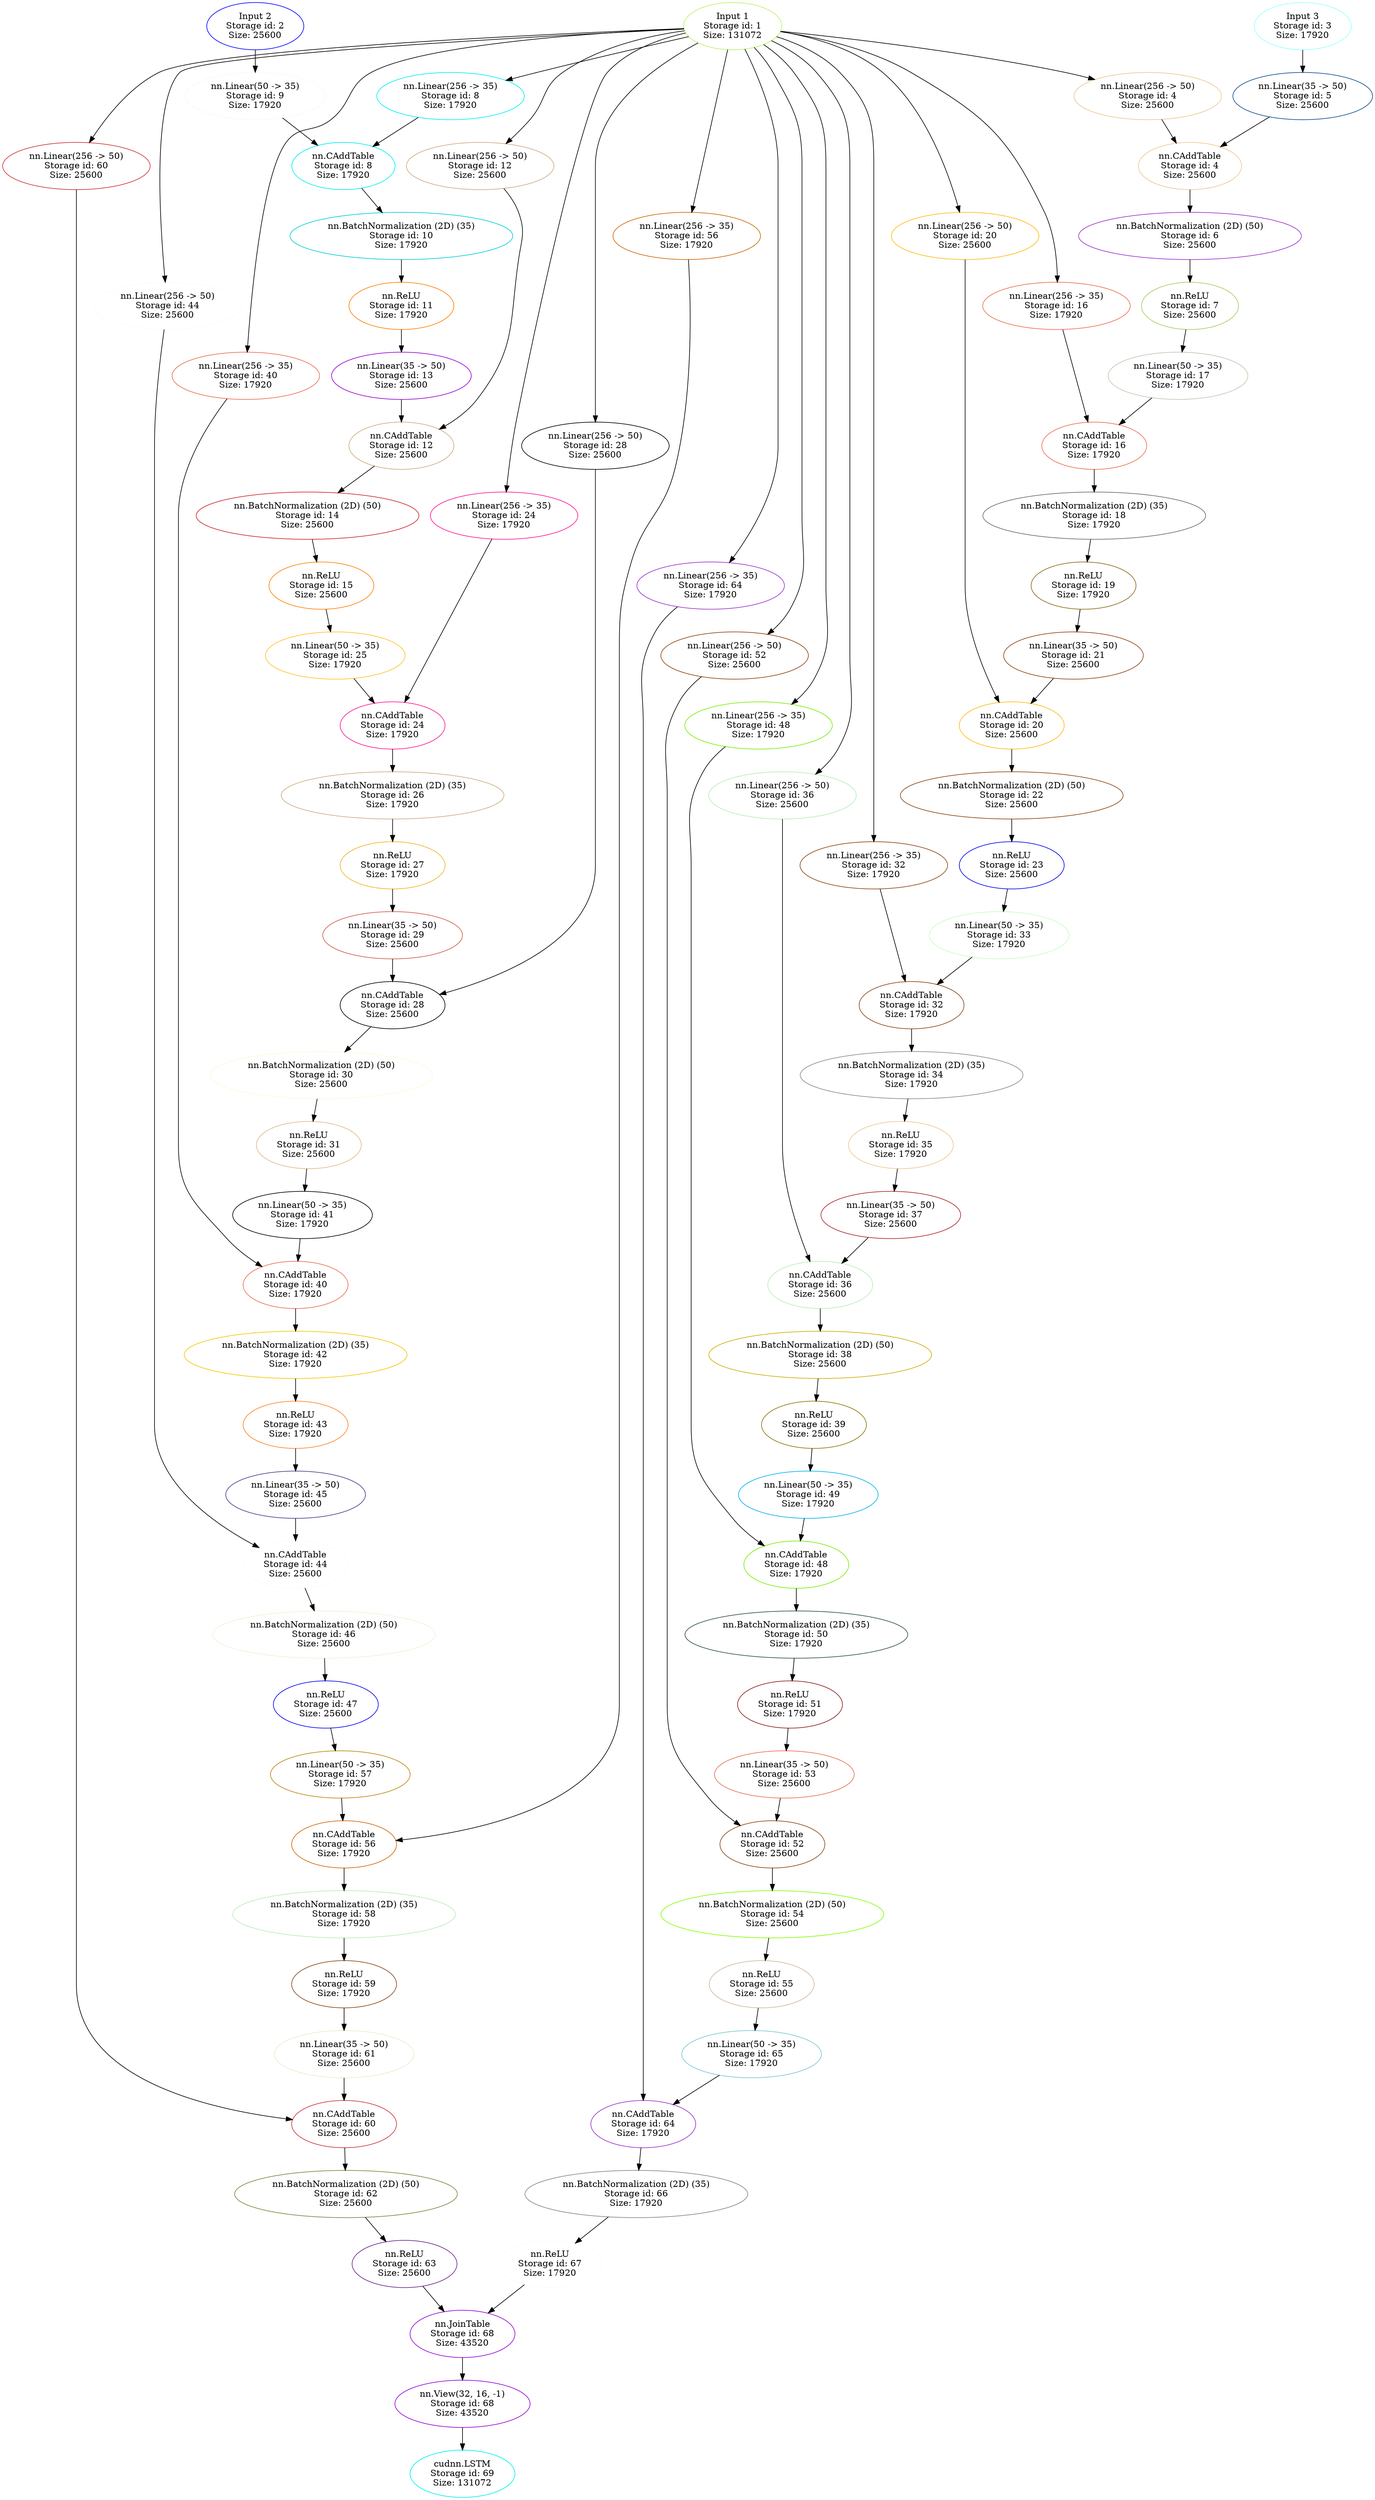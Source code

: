 digraph G {
	graph [bb="0,0,1828.7,3958.3"];
	node [label="\N",
		shape=oval
	];
	n1	 [color=darkolivegreen2,
		fontsize=14,
		height=1.041,
		label="Input 1\nStorage id: 1\nSize: 131072",
		pos="994.34,3920.8",
		shape=ellipse,
		style=solid,
		width=1.7285];
	n2	 [color=burlywood2,
		fontsize=14,
		height=1.041,
		label="nn.Linear(256 -> 50)\nStorage id: 4\nSize: 25600",
		pos="1540.3,3809.9",
		shape=ellipse,
		style=solid,
		width=2.5927];
	n1 -> n2	 [pos="e,1472.6,3835.8 1055.3,3913 1140.7,3902.7 1300.4,3880.8 1433.3,3847.4 1443,3844.9 1453,3842.1 1462.8,3839"];
	n8	 [color=cyan2,
		fontsize=14,
		height=1.041,
		label="nn.Linear(256 -> 35)\nStorage id: 8\nSize: 17920",
		pos="581.34,3809.9",
		shape=ellipse,
		style=solid,
		width=2.5927];
	n1 -> n8	 [pos="e,650.89,3834.9 936.15,3907.5 874.87,3894.1 775.74,3871.4 691.34,3847.4 681.37,3844.5 670.95,3841.4 660.68,3838.1"];
	n14	 [color=burlywood3,
		fontsize=14,
		height=1.041,
		label="nn.Linear(256 -> 50)\nStorage id: 12\nSize: 25600",
		pos="624.34,3698.9",
		shape=ellipse,
		style=solid,
		width=2.5927];
	n1 -> n14	 [pos="e,653.97,3734.7 932.53,3915.4 875.47,3908.5 790.82,3891.2 731.34,3847.4 699.49,3823.9 706.53,3804.5 683.34,3772.4 676.2,3762.6 668.19,\
3752.3 660.41,3742.6"];
	n19	 [color=coral2,
		fontsize=14,
		height=1.041,
		label="nn.Linear(256 -> 35)\nStorage id: 16\nSize: 17920",
		pos="1419.3,3477",
		shape=ellipse,
		style=solid,
		width=2.5927];
	n1 -> n19	 [pos="e,1419.8,3514.8 1054.9,3912.1 1105.9,3903.1 1178.9,3884.6 1232.3,3847.4 1333.8,3776.6 1353.5,3740 1400.3,3625.5 1413.4,3593.5 1418,\
3554.7 1419.4,3524.9"];
	n24	 [color=darkgoldenrod1,
		fontsize=14,
		height=1.041,
		label="nn.Linear(256 -> 50)\nStorage id: 20\nSize: 25600",
		pos="1298.3,3588",
		shape=ellipse,
		style=solid,
		width=2.5927];
	n1 -> n24	 [pos="e,1292.7,3625.5 1054.5,3910.9 1097.5,3901.6 1154,3883.2 1191.3,3847.4 1251.6,3789.5 1279.2,3692.6 1290.8,3635.3"];
	n29	 [color=deeppink,
		fontsize=14,
		height=1.041,
		label="nn.Linear(256 -> 35)\nStorage id: 24\nSize: 17920",
		pos="662.34,3144.2",
		shape=ellipse,
		style=solid,
		width=2.5927];
	n1 -> n29	 [pos="e,664.9,3182 933.37,3912.4 890.3,3903.9 834.56,3885.8 801.34,3847.4 715.36,3747.8 676.53,3332.7 665.66,3192"];
	n34	 [color=black,
		fontsize=14,
		height=1.041,
		label="nn.Linear(256 -> 50)\nStorage id: 28\nSize: 25600",
		pos="783.34,3255.1",
		shape=ellipse,
		style=solid,
		width=2.5927];
	n1 -> n34	 [pos="e,783.34,3292.7 946.46,3896.7 884.21,3862.9 783.34,3793.6 783.34,3699.9 783.34,3699.9 783.34,3699.9 783.34,3476 783.34,3416.3 783.34,\
3347.4 783.34,3302.9"];
	n39	 [color=chocolate4,
		fontsize=14,
		height=1.041,
		label="nn.Linear(256 -> 35)\nStorage id: 32\nSize: 17920",
		pos="1177.3,2589.4",
		shape=ellipse,
		style=solid,
		width=2.5927];
	n1 -> n39	 [pos="e,1177.3,2627 1047.1,3900.8 1073.5,3889 1103.9,3871.4 1124.3,3847.4 1169.4,3794.3 1177.3,3769.6 1177.3,3699.9 1177.3,3699.9 1177.3,\
3699.9 1177.3,2810.3 1177.3,2750.6 1177.3,2681.7 1177.3,2637.2"];
	n44	 [color=darkseagreen2,
		fontsize=14,
		height=1.041,
		label="nn.Linear(256 -> 50)\nStorage id: 36\nSize: 25600",
		pos="1056.3,2700.4",
		shape=ellipse,
		style=solid,
		width=2.5927];
	n1 -> n44	 [pos="e,1093.3,2734.8 1038.8,3894.1 1056.6,3881.9 1076,3865.9 1089.3,3847.4 1129.7,3791.2 1139.3,3769.1 1139.3,3699.9 1139.3,3699.9 1139.3,\
3699.9 1139.3,2921.3 1139.3,2855.2 1147.6,2834 1120.3,2773.8 1115.3,2762.7 1108,2752.1 1100,2742.5"];
	n49	 [color=coral2,
		fontsize=14,
		height=1.041,
		label="nn.Linear(256 -> 35)\nStorage id: 40\nSize: 17920",
		pos="323.34,3366.1",
		shape=ellipse,
		style=solid,
		width=2.5927];
	n1 -> n49	 [pos="e,323.54,3403.7 931.93,3917.3 811.88,3911.3 554.01,3893.4 479.34,3847.4 444.82,3826.1 457.04,3800 427.34,3772.4 404.28,3751 383.5,\
3762.8 366.34,3736.4 332.38,3684.2 325.18,3501 323.7,3413.8"];
	n54	 [color=floralwhite,
		fontsize=14,
		height=1.041,
		label="nn.Linear(256 -> 50)\nStorage id: 44\nSize: 25600",
		pos="214.34,3477",
		shape=ellipse,
		style=solid,
		width=2.5927];
	n1 -> n54	 [pos="e,210.47,3514.8 932.42,3916.1 755.27,3905.3 257.46,3872.6 233.34,3847.4 190.31,3802.4 201.55,3613.8 209.54,3524.9"];
	n59	 [color=chartreuse2,
		fontsize=14,
		height=1.041,
		label="nn.Linear(256 -> 35)\nStorage id: 48\nSize: 17920",
		pos="1018.3,2811.3",
		shape=ellipse,
		style=solid,
		width=2.5927];
	n1 -> n59	 [pos="e,1055.3,2845.7 1026.7,3888.5 1037.7,3876.5 1049.2,3862.1 1057.3,3847.4 1090.3,3787.4 1101.3,3768.3 1101.3,3699.9 1101.3,3699.9 \
1101.3,3699.9 1101.3,3032.2 1101.3,2966.1 1109.6,2945 1082.3,2884.8 1077.3,2873.7 1070,2863 1062,2853.5"];
	n64	 [color=chocolate4,
		fontsize=14,
		height=1.041,
		label="nn.Linear(256 -> 50)\nStorage id: 52\nSize: 25600",
		pos="980.34,2922.3",
		shape=ellipse,
		style=solid,
		width=2.5927];
	n1 -> n64	 [pos="e,1017.3,2956.7 1013.7,3885.2 1019.6,3873.4 1025.8,3860.1 1030.3,3847.4 1052.8,3784.1 1063.3,3767.1 1063.3,3699.9 1063.3,3699.9 \
1063.3,3699.9 1063.3,3143.2 1063.3,3077.1 1071.6,3055.9 1044.3,2995.7 1039.3,2984.6 1032,2974 1024,2964.4"];
	n69	 [color=darkorange3,
		fontsize=14,
		height=1.041,
		label="nn.Linear(256 -> 35)\nStorage id: 56\nSize: 17920",
		pos="904.34,3588",
		shape=ellipse,
		style=solid,
		width=2.5927];
	n1 -> n69	 [pos="e,914.27,3625.5 984.54,3883.8 968.11,3823.4 935.06,3701.9 916.93,3635.3"];
	n74	 [color=brown3,
		fontsize=14,
		height=1.041,
		label="nn.Linear(256 -> 50)\nStorage id: 60\nSize: 25600",
		pos="93.338,3698.9",
		shape=ellipse,
		style=solid,
		width=2.5927];
	n1 -> n74	 [pos="e,108.64,3736 932.13,3917.1 756.16,3909 263.44,3883.2 200.34,3847.4 160.13,3824.5 130.94,3779.6 113.3,3745.4"];
	n79	 [color=darkorchid,
		fontsize=14,
		height=1.041,
		label="nn.Linear(256 -> 35)\nStorage id: 64\nSize: 17920",
		pos="942.34,3033.2",
		shape=ellipse,
		style=solid,
		width=2.5927];
	n1 -> n79	 [pos="e,964.8,3069.6 1002.6,3883.5 1011.8,3840.1 1025.3,3765.1 1025.3,3699.9 1025.3,3699.9 1025.3,3699.9 1025.3,3254.1 1025.3,3189.9 994,\
3121.6 969.83,3078.4"];
	n5	 [color=burlywood2,
		fontsize=14,
		height=1.041,
		label="nn.CAddTable\nStorage id: 4\nSize: 25600",
		pos="1591.3,3698.9",
		shape=ellipse,
		style=solid,
		width=1.9053];
	n2 -> n5	 [pos="e,1574.7,3735.5 1557.2,3772.9 1561.4,3763.9 1566,3754.1 1570.4,3744.7"];
	n3	 [color=darkslategray1,
		fontsize=14,
		height=1.041,
		label="Input 3\nStorage id: 3\nSize: 17920",
		pos="1740.3,3920.8",
		shape=ellipse,
		style=solid,
		width=1.6892];
	n4	 [color=dodgerblue4,
		fontsize=14,
		height=1.041,
		label="nn.Linear(35 -> 50)\nStorage id: 5\nSize: 25600",
		pos="1740.3,3809.9",
		shape=ellipse,
		style=solid,
		width=2.4552];
	n3 -> n4	 [pos="e,1740.3,3847.6 1740.3,3883.3 1740.3,3875.1 1740.3,3866.3 1740.3,3857.8"];
	n4 -> n5	 [pos="e,1631.6,3729.4 1696.8,3777.1 1679,3764 1658.2,3748.8 1639.8,3735.4"];
	n6	 [color=darkorchid,
		fontsize=14,
		height=1.041,
		label="nn.BatchNormalization (2D) (50)\nStorage id: 6\nSize: 25600",
		pos="1591.3,3588",
		shape=ellipse,
		style=solid,
		width=3.9284];
	n5 -> n6	 [pos="e,1591.3,3625.7 1591.3,3661.4 1591.3,3653.2 1591.3,3644.4 1591.3,3635.9"];
	n7	 [color=darkolivegreen3,
		fontsize=14,
		height=1.041,
		label="nn.ReLU\nStorage id: 7\nSize: 25600",
		pos="1591.3,3477",
		shape=ellipse,
		style=solid,
		width=1.6892];
	n6 -> n7	 [pos="e,1591.3,3514.7 1591.3,3550.4 1591.3,3542.2 1591.3,3533.4 1591.3,3524.9"];
	n20	 [color=antiquewhite3,
		fontsize=14,
		height=1.041,
		label="nn.Linear(50 -> 35)\nStorage id: 17\nSize: 17920",
		pos="1563.3,3366.1",
		shape=ellipse,
		style=solid,
		width=2.4552];
	n7 -> n20	 [pos="e,1572.7,3403.6 1582,3439.7 1579.8,3431.3 1577.5,3422.2 1575.2,3413.4"];
	n11	 [color=cyan2,
		fontsize=14,
		height=1.041,
		label="nn.CAddTable\nStorage id: 8\nSize: 17920",
		pos="444.34,3698.9",
		shape=ellipse,
		style=solid,
		width=1.9053];
	n8 -> n11	 [pos="e,482.6,3730.4 540.23,3776.2 524.66,3763.8 506.83,3749.6 490.8,3736.9"];
	n9	 [color=blue,
		fontsize=14,
		height=1.041,
		label="Input 2\nStorage id: 2\nSize: 25600",
		pos="330.34,3920.8",
		shape=ellipse,
		style=solid,
		width=1.6892];
	n10	 [color=ghostwhite,
		fontsize=14,
		height=1.041,
		label="nn.Linear(50 -> 35)\nStorage id: 9\nSize: 17920",
		pos="330.34,3809.9",
		shape=ellipse,
		style=solid,
		width=2.4552];
	n9 -> n10	 [pos="e,330.34,3847.6 330.34,3883.3 330.34,3875.1 330.34,3866.3 330.34,3857.8"];
	n10 -> n11	 [pos="e,411.07,3731.7 365.47,3775.3 377.5,3763.8 391.06,3750.9 403.5,3739"];
	n12	 [color=darkturquoise,
		fontsize=14,
		height=1.041,
		label="nn.BatchNormalization (2D) (35)\nStorage id: 10\nSize: 17920",
		pos="516.34,3588",
		shape=ellipse,
		style=solid,
		width=3.9284];
	n11 -> n12	 [pos="e,492.46,3625.1 467.12,3663.5 473.36,3654 480.23,3643.6 486.79,3633.7"];
	n13	 [color=darkorange1,
		fontsize=14,
		height=1.041,
		label="nn.ReLU\nStorage id: 11\nSize: 17920",
		pos="520.34,3477",
		shape=ellipse,
		style=solid,
		width=1.8267];
	n12 -> n13	 [pos="e,518.99,3514.7 517.68,3550.4 517.98,3542.2 518.3,3533.4 518.62,3524.9"];
	n15	 [color=darkviolet,
		fontsize=14,
		height=1.041,
		label="nn.Linear(35 -> 50)\nStorage id: 13\nSize: 25600",
		pos="523.34,3366.1",
		shape=ellipse,
		style=solid,
		width=2.4552];
	n13 -> n15	 [pos="e,522.33,3403.7 521.35,3439.4 521.57,3431.3 521.81,3422.5 522.05,3414"];
	n16	 [color=burlywood3,
		fontsize=14,
		height=1.041,
		label="nn.CAddTable\nStorage id: 12\nSize: 25600",
		pos="523.34,3255.1",
		shape=ellipse,
		style=solid,
		width=1.9053];
	n14 -> n16	 [pos="e,571.39,3281.9 649.69,3662.7 656.46,3651.4 662.86,3638.4 666.34,3625.5 690.42,3535.9 625.04,3336 620.34,3328.6 610.15,3312.6 595.08,\
3298.9 579.85,3287.8"];
	n15 -> n16	 [pos="e,523.34,3292.8 523.34,3328.5 523.34,3320.3 523.34,3311.5 523.34,3303"];
	n17	 [color=firebrick3,
		fontsize=14,
		height=1.041,
		label="nn.BatchNormalization (2D) (50)\nStorage id: 14\nSize: 25600",
		pos="409.34,3144.2",
		shape=ellipse,
		style=solid,
		width=3.9284];
	n16 -> n17	 [pos="e,446.46,3180.6 490.06,3222.3 478.74,3211.5 465.9,3199.2 453.84,3187.7"];
	n18	 [color=darkorange1,
		fontsize=14,
		height=1.041,
		label="nn.ReLU\nStorage id: 15\nSize: 25600",
		pos="431.34,3033.2",
		shape=ellipse,
		style=solid,
		width=1.8267];
	n17 -> n18	 [pos="e,424.01,3070.5 416.72,3106.6 418.41,3098.2 420.23,3089.2 421.98,3080.5"];
	n30	 [color=goldenrod1,
		fontsize=14,
		height=1.041,
		label="nn.Linear(50 -> 35)\nStorage id: 25\nSize: 17920",
		pos="454.34,2922.3",
		shape=ellipse,
		style=solid,
		width=2.4552];
	n18 -> n30	 [pos="e,446.63,2959.8 439,2995.9 440.78,2987.5 442.71,2978.4 444.57,2969.5"];
	n21	 [color=coral2,
		fontsize=14,
		height=1.041,
		label="nn.CAddTable\nStorage id: 16\nSize: 17920",
		pos="1467.3,3255.1",
		shape=ellipse,
		style=solid,
		width=1.9053];
	n19 -> n21	 [pos="e,1459.4,3292.7 1427.4,3439.2 1435.6,3401.7 1448.3,3343.3 1457.2,3302.6"];
	n20 -> n21	 [pos="e,1496.5,3289.3 1533,3330.6 1523.5,3319.9 1513,3307.9 1503.2,3296.8"];
	n22	 [color=dimgray,
		fontsize=14,
		height=1.041,
		label="nn.BatchNormalization (2D) (35)\nStorage id: 18\nSize: 17920",
		pos="1467.3,3144.2",
		shape=ellipse,
		style=solid,
		width=3.9284];
	n21 -> n22	 [pos="e,1467.3,3181.8 1467.3,3217.5 1467.3,3209.4 1467.3,3200.6 1467.3,3192.1"];
	n23	 [color=goldenrod4,
		fontsize=14,
		height=1.041,
		label="nn.ReLU\nStorage id: 19\nSize: 17920",
		pos="1453.3,3033.2",
		shape=ellipse,
		style=solid,
		width=1.8267];
	n22 -> n23	 [pos="e,1458.1,3070.9 1462.6,3106.6 1461.6,3098.3 1460.4,3089.4 1459.3,3080.8"];
	n25	 [color=chocolate4,
		fontsize=14,
		height=1.041,
		label="nn.Linear(35 -> 50)\nStorage id: 21\nSize: 25600",
		pos="1427.3,2922.3",
		shape=ellipse,
		style=solid,
		width=2.4552];
	n23 -> n25	 [pos="e,1436,2959.8 1444.7,2995.9 1442.7,2987.5 1440.5,2978.4 1438.4,2969.5"];
	n26	 [color=darkgoldenrod1,
		fontsize=14,
		height=1.041,
		label="nn.CAddTable\nStorage id: 20\nSize: 25600",
		pos="1354.3,2811.3",
		shape=ellipse,
		style=solid,
		width=1.9053];
	n24 -> n26	 [pos="e,1339.3,2848.2 1298.3,3550.4 1298.3,3506.8 1298.3,3431.6 1298.3,3367.1 1298.3,3367.1 1298.3,3367.1 1298.3,3032.2 1298.3,2970.3 \
1319.4,2901.6 1335.7,2857.7"];
	n25 -> n26	 [pos="e,1377.4,2846.8 1403.6,2885.9 1397.1,2876.1 1389.9,2865.3 1383,2855.1"];
	n27	 [color=chocolate4,
		fontsize=14,
		height=1.041,
		label="nn.BatchNormalization (2D) (50)\nStorage id: 22\nSize: 25600",
		pos="1354.3,2700.4",
		shape=ellipse,
		style=solid,
		width=3.9284];
	n26 -> n27	 [pos="e,1354.3,2738 1354.3,2773.7 1354.3,2765.6 1354.3,2756.8 1354.3,2748.2"];
	n28	 [color=blue2,
		fontsize=14,
		height=1.041,
		label="nn.ReLU\nStorage id: 23\nSize: 25600",
		pos="1354.3,2589.4",
		shape=ellipse,
		style=solid,
		width=1.8267];
	n27 -> n28	 [pos="e,1354.3,2627.1 1354.3,2662.8 1354.3,2654.6 1354.3,2645.8 1354.3,2637.3"];
	n40	 [color=darkseagreen1,
		fontsize=14,
		height=1.041,
		label="nn.Linear(50 -> 35)\nStorage id: 33\nSize: 17920",
		pos="1323.3,2478.4",
		shape=ellipse,
		style=solid,
		width=2.4552];
	n28 -> n40	 [pos="e,1333.7,2515.9 1344,2552.1 1341.6,2543.7 1339,2534.6 1336.5,2525.7"];
	n31	 [color=deeppink,
		fontsize=14,
		height=1.041,
		label="nn.CAddTable\nStorage id: 24\nSize: 17920",
		pos="534.34,2811.3",
		shape=ellipse,
		style=solid,
		width=1.9053];
	n29 -> n31	 [pos="e,548.23,2848.2 648.27,3106.8 624.75,3046 577.49,2923.9 551.85,2857.6"];
	n30 -> n31	 [pos="e,509.18,2846.6 480.09,2886.2 487.44,2876.2 495.53,2865.2 503.17,2854.8"];
	n32	 [color=burlywood3,
		fontsize=14,
		height=1.041,
		label="nn.BatchNormalization (2D) (35)\nStorage id: 26\nSize: 17920",
		pos="534.34,2700.4",
		shape=ellipse,
		style=solid,
		width=3.9284];
	n31 -> n32	 [pos="e,534.34,2738 534.34,2773.7 534.34,2765.6 534.34,2756.8 534.34,2748.2"];
	n33	 [color=goldenrod2,
		fontsize=14,
		height=1.041,
		label="nn.ReLU\nStorage id: 27\nSize: 17920",
		pos="534.34,2589.4",
		shape=ellipse,
		style=solid,
		width=1.8267];
	n32 -> n33	 [pos="e,534.34,2627.1 534.34,2662.8 534.34,2654.6 534.34,2645.8 534.34,2637.3"];
	n35	 [color=coral3,
		fontsize=14,
		height=1.041,
		label="nn.Linear(35 -> 50)\nStorage id: 29\nSize: 25600",
		pos="534.34,2478.4",
		shape=ellipse,
		style=solid,
		width=2.4552];
	n33 -> n35	 [pos="e,534.34,2516.1 534.34,2551.8 534.34,2543.6 534.34,2534.9 534.34,2526.3"];
	n36	 [color=black,
		fontsize=14,
		height=1.041,
		label="nn.CAddTable\nStorage id: 28\nSize: 25600",
		pos="534.34,2367.5",
		shape=ellipse,
		style=solid,
		width=1.9053];
	n34 -> n36	 [pos="e,590.53,2389.1 783.34,3217.5 783.34,3173.9 783.34,3098.7 783.34,3034.2 783.34,3034.2 783.34,3034.2 783.34,2588.4 783.34,2490.4 \
673.56,2425.6 599.79,2393.1"];
	n35 -> n36	 [pos="e,534.34,2405.2 534.34,2440.9 534.34,2432.7 534.34,2423.9 534.34,2415.4"];
	n37	 [color=cornsilk1,
		fontsize=14,
		height=1.041,
		label="nn.BatchNormalization (2D) (50)\nStorage id: 30\nSize: 25600",
		pos="472.34,2256.5",
		shape=ellipse,
		style=solid,
		width=3.9284];
	n36 -> n37	 [pos="e,492.9,2293.7 514.38,2331.4 509.12,2322.2 503.38,2312.1 497.87,2302.4"];
	n38	 [color=burlywood,
		fontsize=14,
		height=1.041,
		label="nn.ReLU\nStorage id: 31\nSize: 25600",
		pos="447.34,2145.6",
		shape=ellipse,
		style=solid,
		width=1.8267];
	n37 -> n38	 [pos="e,455.67,2182.9 463.94,2219 462.03,2210.6 459.97,2201.6 457.97,2192.9"];
	n50	 [color=black,
		fontsize=14,
		height=1.041,
		label="nn.Linear(50 -> 35)\nStorage id: 41\nSize: 17920",
		pos="397.34,2034.6",
		shape=ellipse,
		style=solid,
		width=2.4552];
	n38 -> n50	 [pos="e,413.83,2071.6 431.1,2109.2 426.96,2100.2 422.44,2090.3 418.1,2080.9"];
	n41	 [color=chocolate4,
		fontsize=14,
		height=1.041,
		label="nn.CAddTable\nStorage id: 32\nSize: 17920",
		pos="1225.3,2367.5",
		shape=ellipse,
		style=solid,
		width=1.9053];
	n39 -> n41	 [pos="e,1217.4,2405.1 1185.4,2551.6 1193.6,2514.1 1206.3,2455.7 1215.2,2415"];
	n40 -> n41	 [pos="e,1255,2401.4 1292.6,2443.3 1282.8,2432.4 1272,2420.3 1261.8,2409.1"];
	n42	 [color=azure4,
		fontsize=14,
		height=1.041,
		label="nn.BatchNormalization (2D) (35)\nStorage id: 34\nSize: 17920",
		pos="1225.3,2256.5",
		shape=ellipse,
		style=solid,
		width=3.9284];
	n41 -> n42	 [pos="e,1225.3,2294.2 1225.3,2329.9 1225.3,2321.7 1225.3,2313 1225.3,2304.4"];
	n43	 [color=burlywood2,
		fontsize=14,
		height=1.041,
		label="nn.ReLU\nStorage id: 35\nSize: 17920",
		pos="1211.3,2145.6",
		shape=ellipse,
		style=solid,
		width=1.8267];
	n42 -> n43	 [pos="e,1216.1,2183.3 1220.6,2219 1219.6,2210.7 1218.4,2201.8 1217.3,2193.2"];
	n45	 [color=firebrick,
		fontsize=14,
		height=1.041,
		label="nn.Linear(35 -> 50)\nStorage id: 37\nSize: 25600",
		pos="1185.3,2034.6",
		shape=ellipse,
		style=solid,
		width=2.4552];
	n43 -> n45	 [pos="e,1194,2072.1 1202.7,2108.3 1200.7,2099.9 1198.5,2090.7 1196.4,2081.9"];
	n46	 [color=darkseagreen2,
		fontsize=14,
		height=1.041,
		label="nn.CAddTable\nStorage id: 36\nSize: 25600",
		pos="1104.3,1923.7",
		shape=ellipse,
		style=solid,
		width=1.9053];
	n44 -> n46	 [pos="e,1091.5,1960.7 1056.3,2662.8 1056.3,2619.1 1056.3,2544 1056.3,2479.4 1056.3,2479.4 1056.3,2479.4 1056.3,2144.6 1056.3,2083.2 1074.4,\
2014.3 1088.4,1970.3"];
	n45 -> n46	 [pos="e,1129.5,1958.6 1159.3,1998.6 1151.7,1988.5 1143.5,1977.3 1135.7,1966.8"];
	n47	 [color=gold3,
		fontsize=14,
		height=1.041,
		label="nn.BatchNormalization (2D) (50)\nStorage id: 38\nSize: 25600",
		pos="1104.3,1812.7",
		shape=ellipse,
		style=solid,
		width=3.9284];
	n46 -> n47	 [pos="e,1104.3,1850.4 1104.3,1886.1 1104.3,1877.9 1104.3,1869.1 1104.3,1860.6"];
	n48	 [color=gold4,
		fontsize=14,
		height=1.041,
		label="nn.ReLU\nStorage id: 39\nSize: 25600",
		pos="1094.3,1701.8",
		shape=ellipse,
		style=solid,
		width=1.8267];
	n47 -> n48	 [pos="e,1097.7,1739.4 1101,1775.1 1100.2,1767 1099.4,1758.2 1098.6,1749.7"];
	n60	 [color=deepskyblue2,
		fontsize=14,
		height=1.041,
		label="nn.Linear(50 -> 35)\nStorage id: 49\nSize: 17920",
		pos="1075.3,1590.8",
		shape=ellipse,
		style=solid,
		width=2.4552];
	n48 -> n60	 [pos="e,1081.7,1628.5 1088,1664.2 1086.5,1655.9 1085,1647 1083.5,1638.4"];
	n51	 [color=coral2,
		fontsize=14,
		height=1.041,
		label="nn.CAddTable\nStorage id: 40\nSize: 17920",
		pos="384.34,1923.7",
		shape=ellipse,
		style=solid,
		width=1.9053];
	n49 -> n51	 [pos="e,343.02,1953.8 300.88,3329.7 276.3,3287.4 240.34,3213.9 240.34,3145.2 240.34,3145.2 240.34,3145.2 240.34,2144.6 240.34,2073.8 259.08,\
2054.6 300.34,1997.2 310.01,1983.7 322.69,1971.1 335.24,1960.3"];
	n50 -> n51	 [pos="e,388.71,1961.4 392.97,1997.1 391.99,1988.8 390.93,1979.9 389.9,1971.3"];
	n52	 [color=gold2,
		fontsize=14,
		height=1.041,
		label="nn.BatchNormalization (2D) (35)\nStorage id: 42\nSize: 17920",
		pos="384.34,1812.7",
		shape=ellipse,
		style=solid,
		width=3.9284];
	n51 -> n52	 [pos="e,384.34,1850.4 384.34,1886.1 384.34,1877.9 384.34,1869.1 384.34,1860.6"];
	n53	 [color=chocolate1,
		fontsize=14,
		height=1.041,
		label="nn.ReLU\nStorage id: 43\nSize: 17920",
		pos="384.34,1701.8",
		shape=ellipse,
		style=solid,
		width=1.8267];
	n52 -> n53	 [pos="e,384.34,1739.4 384.34,1775.1 384.34,1767 384.34,1758.2 384.34,1749.7"];
	n55	 [color=darkslateblue,
		fontsize=14,
		height=1.041,
		label="nn.Linear(35 -> 50)\nStorage id: 45\nSize: 25600",
		pos="384.34,1590.8",
		shape=ellipse,
		style=solid,
		width=2.4552];
	n53 -> n55	 [pos="e,384.34,1628.5 384.34,1664.2 384.34,1656 384.34,1647.2 384.34,1638.7"];
	n56	 [color=floralwhite,
		fontsize=14,
		height=1.041,
		label="nn.CAddTable\nStorage id: 44\nSize: 25600",
		pos="384.34,1479.9",
		shape=ellipse,
		style=solid,
		width=1.9053];
	n54 -> n56	 [pos="e,339.35,1508.2 211.12,3439.5 207.57,3395.9 202.34,3320.7 202.34,3256.1 202.34,3256.1 202.34,3256.1 202.34,1700.8 202.34,1619.4 \
277.23,1551.9 330.93,1514"];
	n55 -> n56	 [pos="e,384.34,1517.5 384.34,1553.2 384.34,1545.1 384.34,1536.3 384.34,1527.8"];
	n57	 [color=antiquewhite,
		fontsize=14,
		height=1.041,
		label="nn.BatchNormalization (2D) (50)\nStorage id: 46\nSize: 25600",
		pos="471.34,1368.9",
		shape=ellipse,
		style=solid,
		width=3.9284];
	n56 -> n57	 [pos="e,442.65,1405.8 411.15,1445.3 419.11,1435.3 427.94,1424.3 436.34,1413.7"];
	n58	 [color=blue2,
		fontsize=14,
		height=1.041,
		label="nn.ReLU\nStorage id: 47\nSize: 25600",
		pos="493.34,1258",
		shape=ellipse,
		style=solid,
		width=1.8267];
	n57 -> n58	 [pos="e,486.01,1295.3 478.72,1331.3 480.41,1323 482.23,1314 483.98,1305.3"];
	n70	 [color=darkgoldenrod,
		fontsize=14,
		height=1.041,
		label="nn.Linear(50 -> 35)\nStorage id: 57\nSize: 17920",
		pos="536.34,1147",
		shape=ellipse,
		style=solid,
		width=2.4552];
	n58 -> n70	 [pos="e,522.08,1184.1 507.42,1221.3 510.91,1212.4 514.7,1202.8 518.35,1193.6"];
	n61	 [color=chartreuse2,
		fontsize=14,
		height=1.041,
		label="nn.CAddTable\nStorage id: 48\nSize: 17920",
		pos="1066.3,1479.9",
		shape=ellipse,
		style=solid,
		width=1.9053];
	n59 -> n61	 [pos="e,1022.1,1509 981.38,2776.9 971,2765.5 960.79,2752.1 954.34,2737.8 927.05,2677.7 935.34,2656.5 935.34,2590.4 935.34,2590.4 935.34,\
2590.4 935.34,1700.8 935.34,1632.5 940.77,1610.3 978.34,1553.3 987.72,1539.1 1000.7,1526.3 1013.9,1515.5"];
	n60 -> n61	 [pos="e,1069.4,1517.5 1072.3,1553.2 1071.6,1545.1 1070.9,1536.3 1070.2,1527.8"];
	n62	 [color=darkslategray,
		fontsize=14,
		height=1.041,
		label="nn.BatchNormalization (2D) (35)\nStorage id: 50\nSize: 17920",
		pos="1066.3,1368.9",
		shape=ellipse,
		style=solid,
		width=3.9284];
	n61 -> n62	 [pos="e,1066.3,1406.6 1066.3,1442.3 1066.3,1434.1 1066.3,1425.3 1066.3,1416.8"];
	n63	 [color=firebrick4,
		fontsize=14,
		height=1.041,
		label="nn.ReLU\nStorage id: 51\nSize: 17920",
		pos="1056.3,1258",
		shape=ellipse,
		style=solid,
		width=1.8267];
	n62 -> n63	 [pos="e,1059.7,1295.6 1063,1331.3 1062.2,1323.2 1061.4,1314.4 1060.6,1305.9"];
	n65	 [color=coral2,
		fontsize=14,
		height=1.041,
		label="nn.Linear(35 -> 50)\nStorage id: 53\nSize: 25600",
		pos="1037.3,1147",
		shape=ellipse,
		style=solid,
		width=2.4552];
	n63 -> n65	 [pos="e,1043.7,1184.7 1050,1220.4 1048.5,1212.1 1047,1203.2 1045.5,1194.6"];
	n66	 [color=chocolate4,
		fontsize=14,
		height=1.041,
		label="nn.CAddTable\nStorage id: 52\nSize: 25600",
		pos="1028.3,1036.1",
		shape=ellipse,
		style=solid,
		width=1.9053];
	n64 -> n66	 [pos="e,984.09,1065.2 943.38,2887.8 933,2876.5 922.79,2863 916.34,2848.8 889.05,2788.6 897.34,2767.4 897.34,2701.4 897.34,2701.4 897.34,\
2701.4 897.34,1257 897.34,1188.7 902.77,1166.5 940.34,1109.5 949.72,1095.3 962.75,1082.4 975.91,1071.6"];
	n65 -> n66	 [pos="e,1031.4,1073.7 1034.3,1109.4 1033.6,1101.3 1032.9,1092.5 1032.2,1083.9"];
	n67	 [color=chartreuse1,
		fontsize=14,
		height=1.041,
		label="nn.BatchNormalization (2D) (50)\nStorage id: 54\nSize: 25600",
		pos="1028.3,925.1",
		shape=ellipse,
		style=solid,
		width=3.9284];
	n66 -> n67	 [pos="e,1028.3,962.78 1028.3,998.47 1028.3,990.3 1028.3,981.52 1028.3,972.99"];
	n68	 [color=bisque3,
		fontsize=14,
		height=1.041,
		label="nn.ReLU\nStorage id: 55\nSize: 25600",
		pos="1014.3,814.15",
		shape=ellipse,
		style=solid,
		width=1.8267];
	n67 -> n68	 [pos="e,1019.1,851.82 1023.6,887.52 1022.6,879.26 1021.4,870.37 1020.3,861.76"];
	n80	 [color=cadetblue3,
		fontsize=14,
		height=1.041,
		label="nn.Linear(50 -> 35)\nStorage id: 65\nSize: 17920",
		pos="988.34,703.2",
		shape=ellipse,
		style=solid,
		width=2.4552];
	n68 -> n80	 [pos="e,997.05,740.69 1005.7,776.87 1003.7,768.41 1001.5,759.3 999.38,750.48"];
	n71	 [color=darkorange3,
		fontsize=14,
		height=1.041,
		label="nn.CAddTable\nStorage id: 56\nSize: 17920",
		pos="539.34,1036.1",
		shape=ellipse,
		style=solid,
		width=1.9053];
	n69 -> n71	 [pos="e,599.49,1054.3 905.41,3550.5 906.71,3483.8 906.55,3338.1 885.34,3217.6 873.49,3150.4 854.75,3137.5 840.34,3070.7 826.39,3006.1 \
821.34,2989.3 821.34,2923.3 821.34,2923.3 821.34,2923.3 821.34,1257 821.34,1149.6 692.7,1087 609.18,1057.6"];
	n70 -> n71	 [pos="e,538.33,1073.7 537.35,1109.4 537.57,1101.3 537.81,1092.5 538.05,1083.9"];
	n72	 [color=darkseagreen2,
		fontsize=14,
		height=1.041,
		label="nn.BatchNormalization (2D) (35)\nStorage id: 58\nSize: 17920",
		pos="539.34,925.1",
		shape=ellipse,
		style=solid,
		width=3.9284];
	n71 -> n72	 [pos="e,539.34,962.78 539.34,998.47 539.34,990.3 539.34,981.52 539.34,972.99"];
	n73	 [color=chocolate4,
		fontsize=14,
		height=1.041,
		label="nn.ReLU\nStorage id: 59\nSize: 17920",
		pos="539.34,814.15",
		shape=ellipse,
		style=solid,
		width=1.8267];
	n72 -> n73	 [pos="e,539.34,851.82 539.34,887.52 539.34,879.35 539.34,870.57 539.34,862.04"];
	n75	 [color=cornsilk2,
		fontsize=14,
		height=1.041,
		label="nn.Linear(35 -> 50)\nStorage id: 61\nSize: 25600",
		pos="539.34,703.2",
		shape=ellipse,
		style=solid,
		width=2.4552];
	n73 -> n75	 [pos="e,539.34,740.87 539.34,776.57 539.34,768.39 539.34,759.61 539.34,751.09"];
	n76	 [color=brown3,
		fontsize=14,
		height=1.041,
		label="nn.CAddTable\nStorage id: 60\nSize: 25600",
		pos="539.34,592.24",
		shape=ellipse,
		style=solid,
		width=1.9053];
	n74 -> n76	 [pos="e,471.11,596.41 93.338,3661.4 93.338,3617.7 93.338,3542.6 93.338,3478 93.338,3478 93.338,3478 93.338,813.15 93.338,651.13 333.02,\
608.48 460.97,597.25"];
	n75 -> n76	 [pos="e,539.34,629.92 539.34,665.61 539.34,657.44 539.34,648.66 539.34,640.13"];
	n77	 [color=darkolivegreen4,
		fontsize=14,
		height=1.041,
		label="nn.BatchNormalization (2D) (50)\nStorage id: 62\nSize: 25600",
		pos="544.34,481.29",
		shape=ellipse,
		style=solid,
		width=3.9284];
	n76 -> n77	 [pos="e,542.66,518.96 541.02,554.66 541.39,546.49 541.79,537.71 542.19,529.18"];
	n78	 [color=darkorchid4,
		fontsize=14,
		height=1.041,
		label="nn.ReLU\nStorage id: 63\nSize: 25600",
		pos="621.34,370.34",
		shape=ellipse,
		style=solid,
		width=1.8267];
	n77 -> n78	 [pos="e,597.24,405.43 569.76,444.31 576.68,434.53 584.23,423.85 591.37,413.74"];
	n84	 [color=darkviolet,
		fontsize=14,
		height=1.041,
		label="nn.JoinTable\nStorage id: 68\nSize: 43520",
		pos="715.34,259.38",
		shape=ellipse,
		style=solid,
		width=1.8267];
	n78 -> n84	 [pos="e,686.98,293.26 649.8,336.35 659.37,325.26 670.16,312.75 680.18,301.13"];
	n81	 [color=darkorchid,
		fontsize=14,
		height=1.041,
		label="nn.CAddTable\nStorage id: 64\nSize: 17920",
		pos="859.34,592.24",
		shape=ellipse,
		style=solid,
		width=1.9053];
	n79 -> n81	 [pos="e,859.34,629.82 905.38,2998.8 895,2987.4 884.79,2974 878.34,2959.7 851.05,2899.6 859.34,2878.4 859.34,2812.3 859.34,2812.3 859.34,\
2812.3 859.34,813.15 859.34,753.42 859.34,684.56 859.34,640.04"];
	n80 -> n81	 [pos="e,896.05,624.25 949.28,669.21 935.02,657.16 918.77,643.44 904.05,631.01"];
	n82	 [color=antiquewhite4,
		fontsize=14,
		height=1.041,
		label="nn.BatchNormalization (2D) (35)\nStorage id: 66\nSize: 17920",
		pos="848.34,481.29",
		shape=ellipse,
		style=solid,
		width=3.9284];
	n81 -> n82	 [pos="e,852.04,518.96 855.64,554.66 854.82,546.49 853.93,537.71 853.07,529.18"];
	n83	 [color=azure,
		fontsize=14,
		height=1.041,
		label="nn.ReLU\nStorage id: 67\nSize: 17920",
		pos="809.34,370.34",
		shape=ellipse,
		style=solid,
		width=1.8267];
	n82 -> n83	 [pos="e,822.2,407.27 835.24,443.71 832.16,435.08 828.83,425.78 825.62,416.82"];
	n83 -> n84	 [pos="e,743.7,293.26 780.88,336.35 771.31,325.26 760.52,312.75 750.49,301.13"];
	n85	 [color=darkviolet,
		fontsize=14,
		height=1.041,
		label="nn.View(32, 16, -1)\nStorage id: 68\nSize: 43520",
		pos="715.34,148.43",
		shape=ellipse,
		style=solid,
		width=2.4552];
	n84 -> n85	 [pos="e,715.34,186.1 715.34,221.8 715.34,213.63 715.34,204.85 715.34,196.32"];
	n86	 [color=cyan2,
		fontsize=14,
		height=1.041,
		label="cudnn.LSTM\nStorage id: 69\nSize: 131072",
		pos="715.34,37.477",
		shape=ellipse,
		style=solid,
		width=1.8267];
	n85 -> n86	 [pos="e,715.34,75.149 715.34,110.85 715.34,102.67 715.34,93.893 715.34,85.366"];
}
